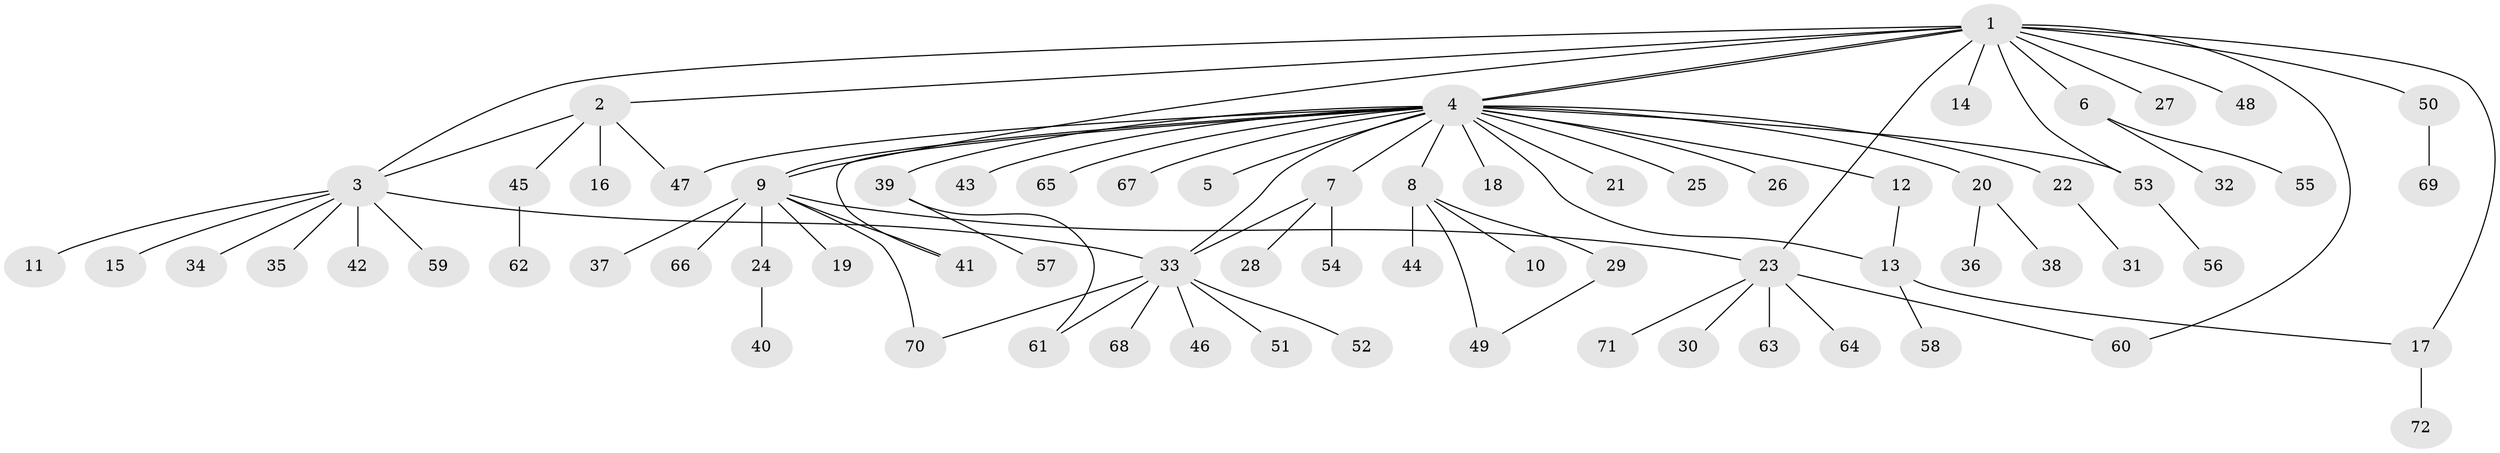 // coarse degree distribution, {4: 0.022727272727272728, 10: 0.022727272727272728, 7: 0.045454545454545456, 1: 0.5909090909090909, 2: 0.25, 8: 0.022727272727272728, 6: 0.022727272727272728, 18: 0.022727272727272728}
// Generated by graph-tools (version 1.1) at 2025/36/03/04/25 23:36:58]
// undirected, 72 vertices, 86 edges
graph export_dot {
  node [color=gray90,style=filled];
  1;
  2;
  3;
  4;
  5;
  6;
  7;
  8;
  9;
  10;
  11;
  12;
  13;
  14;
  15;
  16;
  17;
  18;
  19;
  20;
  21;
  22;
  23;
  24;
  25;
  26;
  27;
  28;
  29;
  30;
  31;
  32;
  33;
  34;
  35;
  36;
  37;
  38;
  39;
  40;
  41;
  42;
  43;
  44;
  45;
  46;
  47;
  48;
  49;
  50;
  51;
  52;
  53;
  54;
  55;
  56;
  57;
  58;
  59;
  60;
  61;
  62;
  63;
  64;
  65;
  66;
  67;
  68;
  69;
  70;
  71;
  72;
  1 -- 2;
  1 -- 3;
  1 -- 4;
  1 -- 4;
  1 -- 6;
  1 -- 9;
  1 -- 14;
  1 -- 17;
  1 -- 23;
  1 -- 27;
  1 -- 48;
  1 -- 50;
  1 -- 53;
  1 -- 60;
  2 -- 3;
  2 -- 16;
  2 -- 45;
  2 -- 47;
  3 -- 11;
  3 -- 15;
  3 -- 33;
  3 -- 34;
  3 -- 35;
  3 -- 42;
  3 -- 59;
  4 -- 5;
  4 -- 7;
  4 -- 8;
  4 -- 9;
  4 -- 12;
  4 -- 13;
  4 -- 18;
  4 -- 20;
  4 -- 21;
  4 -- 22;
  4 -- 25;
  4 -- 26;
  4 -- 33;
  4 -- 39;
  4 -- 41;
  4 -- 43;
  4 -- 47;
  4 -- 53;
  4 -- 65;
  4 -- 67;
  6 -- 32;
  6 -- 55;
  7 -- 28;
  7 -- 33;
  7 -- 54;
  8 -- 10;
  8 -- 29;
  8 -- 44;
  8 -- 49;
  9 -- 19;
  9 -- 23;
  9 -- 24;
  9 -- 37;
  9 -- 41;
  9 -- 66;
  9 -- 70;
  12 -- 13;
  13 -- 17;
  13 -- 58;
  17 -- 72;
  20 -- 36;
  20 -- 38;
  22 -- 31;
  23 -- 30;
  23 -- 60;
  23 -- 63;
  23 -- 64;
  23 -- 71;
  24 -- 40;
  29 -- 49;
  33 -- 46;
  33 -- 51;
  33 -- 52;
  33 -- 61;
  33 -- 68;
  33 -- 70;
  39 -- 57;
  39 -- 61;
  45 -- 62;
  50 -- 69;
  53 -- 56;
}
